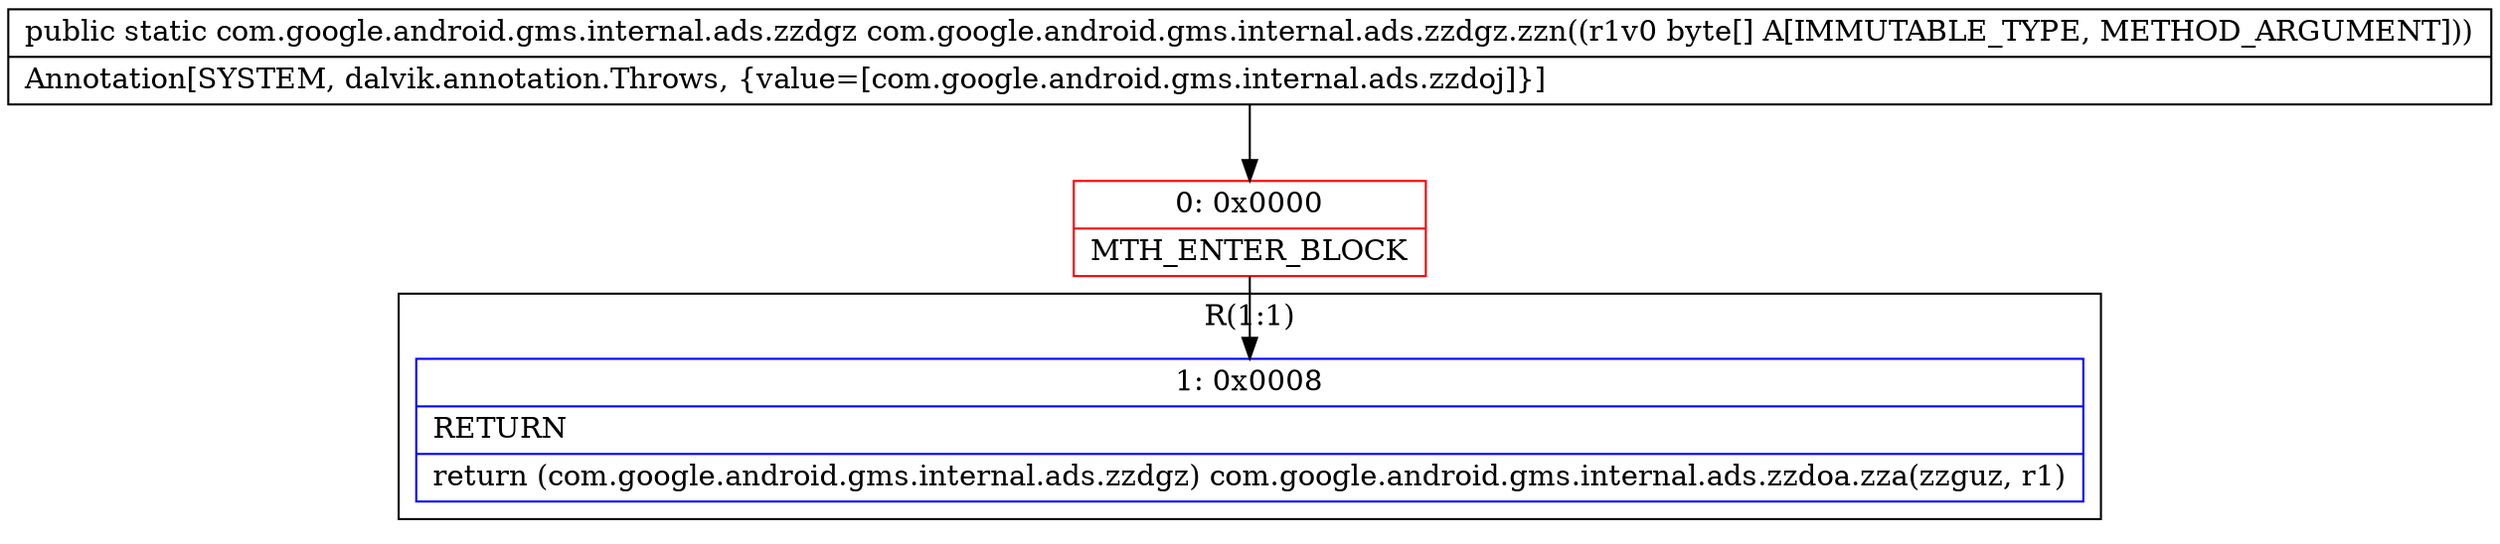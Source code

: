 digraph "CFG forcom.google.android.gms.internal.ads.zzdgz.zzn([B)Lcom\/google\/android\/gms\/internal\/ads\/zzdgz;" {
subgraph cluster_Region_1511503791 {
label = "R(1:1)";
node [shape=record,color=blue];
Node_1 [shape=record,label="{1\:\ 0x0008|RETURN\l|return (com.google.android.gms.internal.ads.zzdgz) com.google.android.gms.internal.ads.zzdoa.zza(zzguz, r1)\l}"];
}
Node_0 [shape=record,color=red,label="{0\:\ 0x0000|MTH_ENTER_BLOCK\l}"];
MethodNode[shape=record,label="{public static com.google.android.gms.internal.ads.zzdgz com.google.android.gms.internal.ads.zzdgz.zzn((r1v0 byte[] A[IMMUTABLE_TYPE, METHOD_ARGUMENT]))  | Annotation[SYSTEM, dalvik.annotation.Throws, \{value=[com.google.android.gms.internal.ads.zzdoj]\}]\l}"];
MethodNode -> Node_0;
Node_0 -> Node_1;
}

